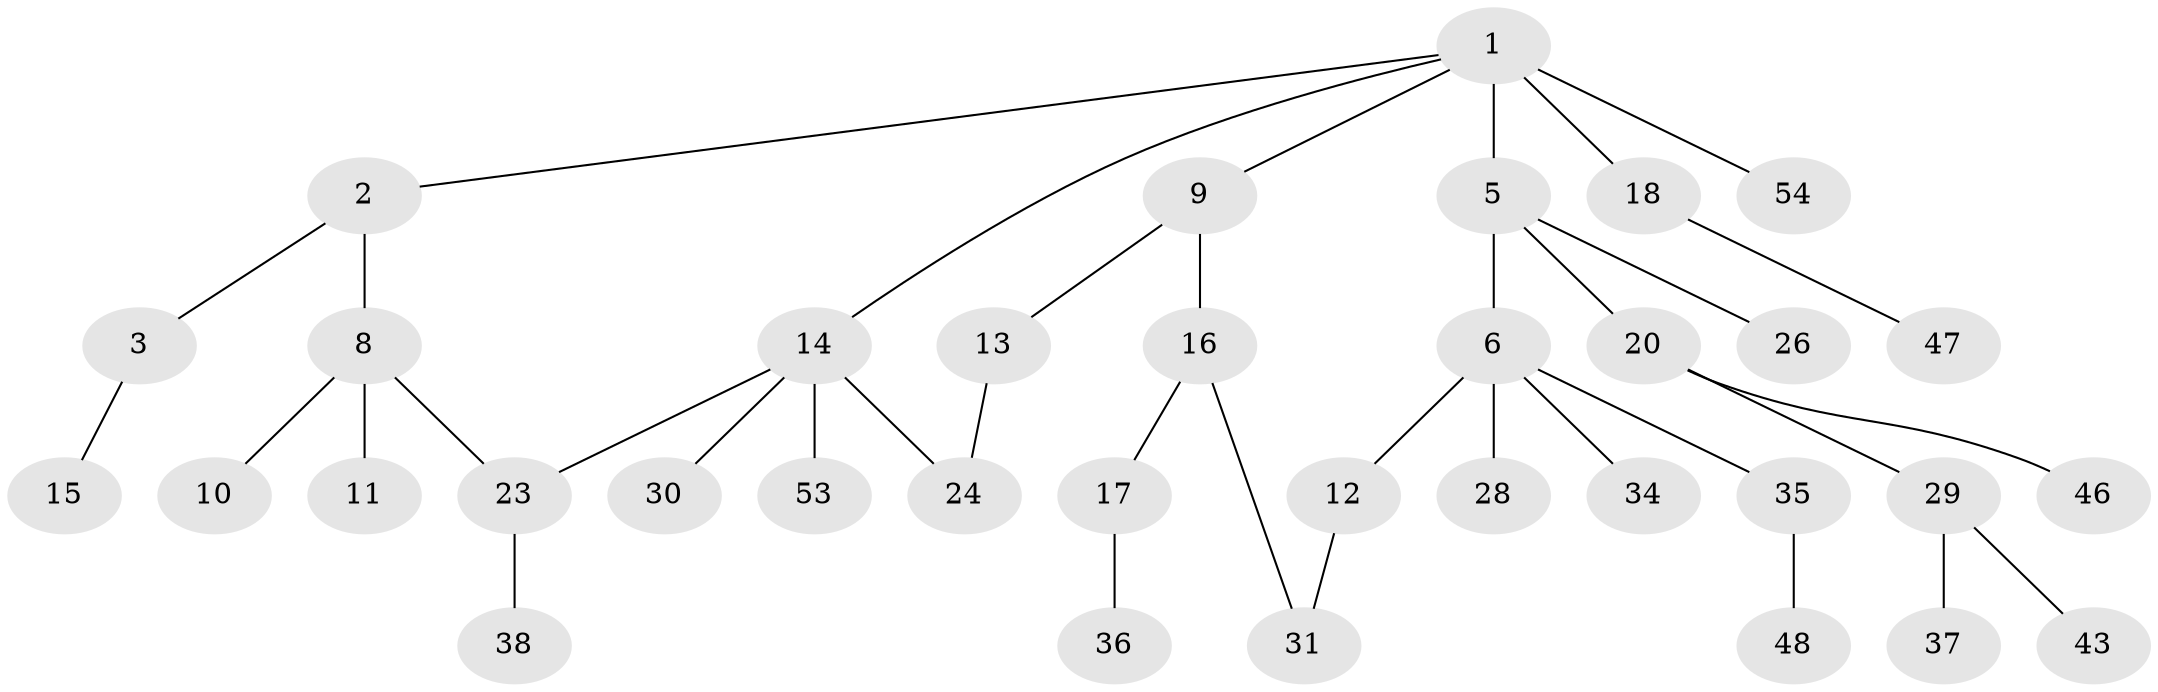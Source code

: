 // Generated by graph-tools (version 1.1) at 2025/51/02/27/25 19:51:36]
// undirected, 35 vertices, 37 edges
graph export_dot {
graph [start="1"]
  node [color=gray90,style=filled];
  1 [super="+4"];
  2 [super="+7"];
  3 [super="+50"];
  5 [super="+25"];
  6 [super="+42"];
  8 [super="+39"];
  9 [super="+22"];
  10 [super="+49"];
  11;
  12;
  13 [super="+21"];
  14 [super="+33"];
  15 [super="+40"];
  16;
  17 [super="+19"];
  18 [super="+51"];
  20 [super="+27"];
  23 [super="+41"];
  24;
  26;
  28;
  29 [super="+32"];
  30;
  31 [super="+44"];
  34;
  35;
  36;
  37;
  38;
  43 [super="+45"];
  46;
  47;
  48 [super="+52"];
  53;
  54;
  1 -- 2;
  1 -- 54;
  1 -- 5 [weight=2];
  1 -- 18;
  1 -- 9;
  1 -- 14;
  2 -- 3;
  2 -- 8;
  3 -- 15;
  5 -- 6;
  5 -- 20;
  5 -- 26;
  6 -- 12;
  6 -- 28;
  6 -- 34;
  6 -- 35;
  8 -- 10;
  8 -- 11;
  8 -- 23;
  9 -- 13;
  9 -- 16;
  12 -- 31;
  13 -- 24;
  14 -- 30;
  14 -- 53;
  14 -- 24;
  14 -- 23;
  16 -- 17;
  16 -- 31;
  17 -- 36;
  18 -- 47;
  20 -- 29;
  20 -- 46;
  23 -- 38;
  29 -- 43;
  29 -- 37;
  35 -- 48;
}
